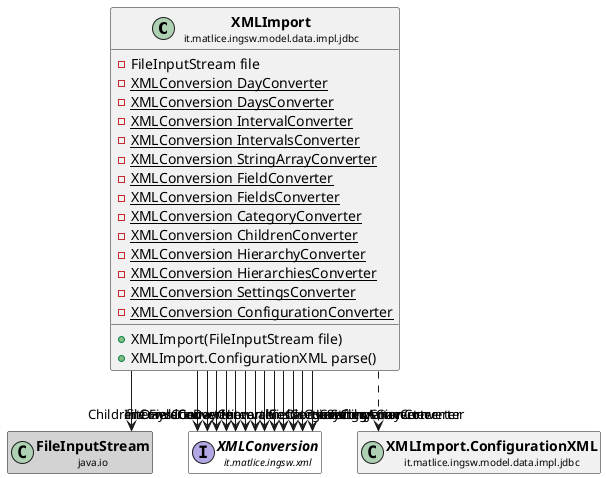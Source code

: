 @startuml

skinparam svgLinkTarget _parent
skinparam linetype ortho
set namespaceSeparator none
class "<b><size:14>XMLImport</b>\n<size:10>it.matlice.ingsw.model.data.impl.jdbc" as it.matlice.ingsw.model.data.impl.jdbc.XMLImport  [[../../../../../../../it/matlice/ingsw/model/data/impl/jdbc/XMLImport.html{it.matlice.ingsw.model.data.impl.jdbc.XMLImport}]] {
-FileInputStream file
{static} -XMLConversion DayConverter
{static} -XMLConversion DaysConverter
{static} -XMLConversion IntervalConverter
{static} -XMLConversion IntervalsConverter
{static} -XMLConversion StringArrayConverter
{static} -XMLConversion FieldConverter
{static} -XMLConversion FieldsConverter
{static} -XMLConversion CategoryConverter
{static} -XMLConversion ChildrenConverter
{static} -XMLConversion HierarchyConverter
{static} -XMLConversion HierarchiesConverter
{static} -XMLConversion SettingsConverter
{static} -XMLConversion ConfigurationConverter
+XMLImport(FileInputStream file)
+XMLImport.ConfigurationXML parse()
}


class "<b><size:14>FileInputStream</b>\n<size:10>java.io" as java.io.FileInputStream  #lightgrey {
}

hide java.io.FileInputStream fields
hide java.io.FileInputStream methods

it.matlice.ingsw.model.data.impl.jdbc.XMLImport -->  "file" java.io.FileInputStream

interface "<b><size:14>XMLConversion</b>\n<size:10>it.matlice.ingsw.xml" as it.matlice.ingsw.xml.XMLConversion  [[../../../../../../../it/matlice/ingsw/xml/XMLConversion.html{it.matlice.ingsw.xml.XMLConversion}]] #white {
}

hide it.matlice.ingsw.xml.XMLConversion fields
hide it.matlice.ingsw.xml.XMLConversion methods

it.matlice.ingsw.model.data.impl.jdbc.XMLImport -->  "DayConverter" it.matlice.ingsw.xml.XMLConversion

it.matlice.ingsw.model.data.impl.jdbc.XMLImport -->  "DaysConverter" it.matlice.ingsw.xml.XMLConversion

it.matlice.ingsw.model.data.impl.jdbc.XMLImport -->  "IntervalConverter" it.matlice.ingsw.xml.XMLConversion

it.matlice.ingsw.model.data.impl.jdbc.XMLImport -->  "IntervalsConverter" it.matlice.ingsw.xml.XMLConversion

it.matlice.ingsw.model.data.impl.jdbc.XMLImport -->  "StringArrayConverter" it.matlice.ingsw.xml.XMLConversion

it.matlice.ingsw.model.data.impl.jdbc.XMLImport -->  "FieldConverter" it.matlice.ingsw.xml.XMLConversion

it.matlice.ingsw.model.data.impl.jdbc.XMLImport -->  "FieldsConverter" it.matlice.ingsw.xml.XMLConversion

it.matlice.ingsw.model.data.impl.jdbc.XMLImport -->  "CategoryConverter" it.matlice.ingsw.xml.XMLConversion

it.matlice.ingsw.model.data.impl.jdbc.XMLImport -->  "ChildrenConverter" it.matlice.ingsw.xml.XMLConversion

it.matlice.ingsw.model.data.impl.jdbc.XMLImport -->  "HierarchyConverter" it.matlice.ingsw.xml.XMLConversion

it.matlice.ingsw.model.data.impl.jdbc.XMLImport -->  "HierarchiesConverter" it.matlice.ingsw.xml.XMLConversion

it.matlice.ingsw.model.data.impl.jdbc.XMLImport -->  "SettingsConverter" it.matlice.ingsw.xml.XMLConversion

it.matlice.ingsw.model.data.impl.jdbc.XMLImport -->  "ConfigurationConverter" it.matlice.ingsw.xml.XMLConversion

class "<b><size:14>XMLImport.ConfigurationXML</b>\n<size:10>it.matlice.ingsw.model.data.impl.jdbc" as it.matlice.ingsw.model.data.impl.jdbc.XMLImport.ConfigurationXML  [[../../../../../../../it/matlice/ingsw/model/data/impl/jdbc/XMLImport.ConfigurationXML.html{it.matlice.ingsw.model.data.impl.jdbc.XMLImport.ConfigurationXML}]] {
}

hide it.matlice.ingsw.model.data.impl.jdbc.XMLImport.ConfigurationXML fields
hide it.matlice.ingsw.model.data.impl.jdbc.XMLImport.ConfigurationXML methods

it.matlice.ingsw.model.data.impl.jdbc.XMLImport ..> it.matlice.ingsw.model.data.impl.jdbc.XMLImport.ConfigurationXML


@enduml
